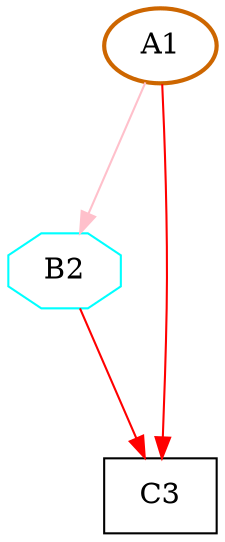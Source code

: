 digraph G {
graph [root="Demo",rankdir   = TB, nodesep           = 0.6, mindist     = 1.0, ranksep = 1.0, overlap = false]
node [style     = "filled", fillcolor = "white", color = "black"]
A1[cpu="0", flags="0x00002002", type="tmsg", toffs="0", pattern="patternA", patentry="true", patexit="false", beamproc="beamA", bpentry="false", bpexit="false", fid="1", gid="33", evtno="0", beamin="0", bpcstart="0", sid="0", bpid="0", reqnobeam="0", vacc="0", id="0x1021000000000000", par="0x0000000010000fac", tef="0", shape     = "oval", fillcolor = "white", penwidth=2, color = "darkorange3"];
B2[cpu="0", flags="0x0000800d", type="origin", toffs="0", pattern="patternA", patentry="false", patexit="true", beamproc="beamA", bpentry="false", bpexit="false", thread="0", shape     = "octagon", color  = "cyan", fillcolor = "white"];
C3[cpu="0", flags="0x00100007", type="block", tperiod="2000", pattern="patternA", patentry="false", patexit="false", beamproc="beamA", bpentry="false", bpexit="false", qlo="true", qhi="false", qil="false", shape     = "rectangle", fillcolor = "white"];
A1->B2 [type="reference", fieldhead="0x10", fieldtail="0x14", fieldwidth="64", color = "pink"];
B2->C3 [type="defdst", color = "red"];
A1->C3 [type="defdst", color = "red"];
}

